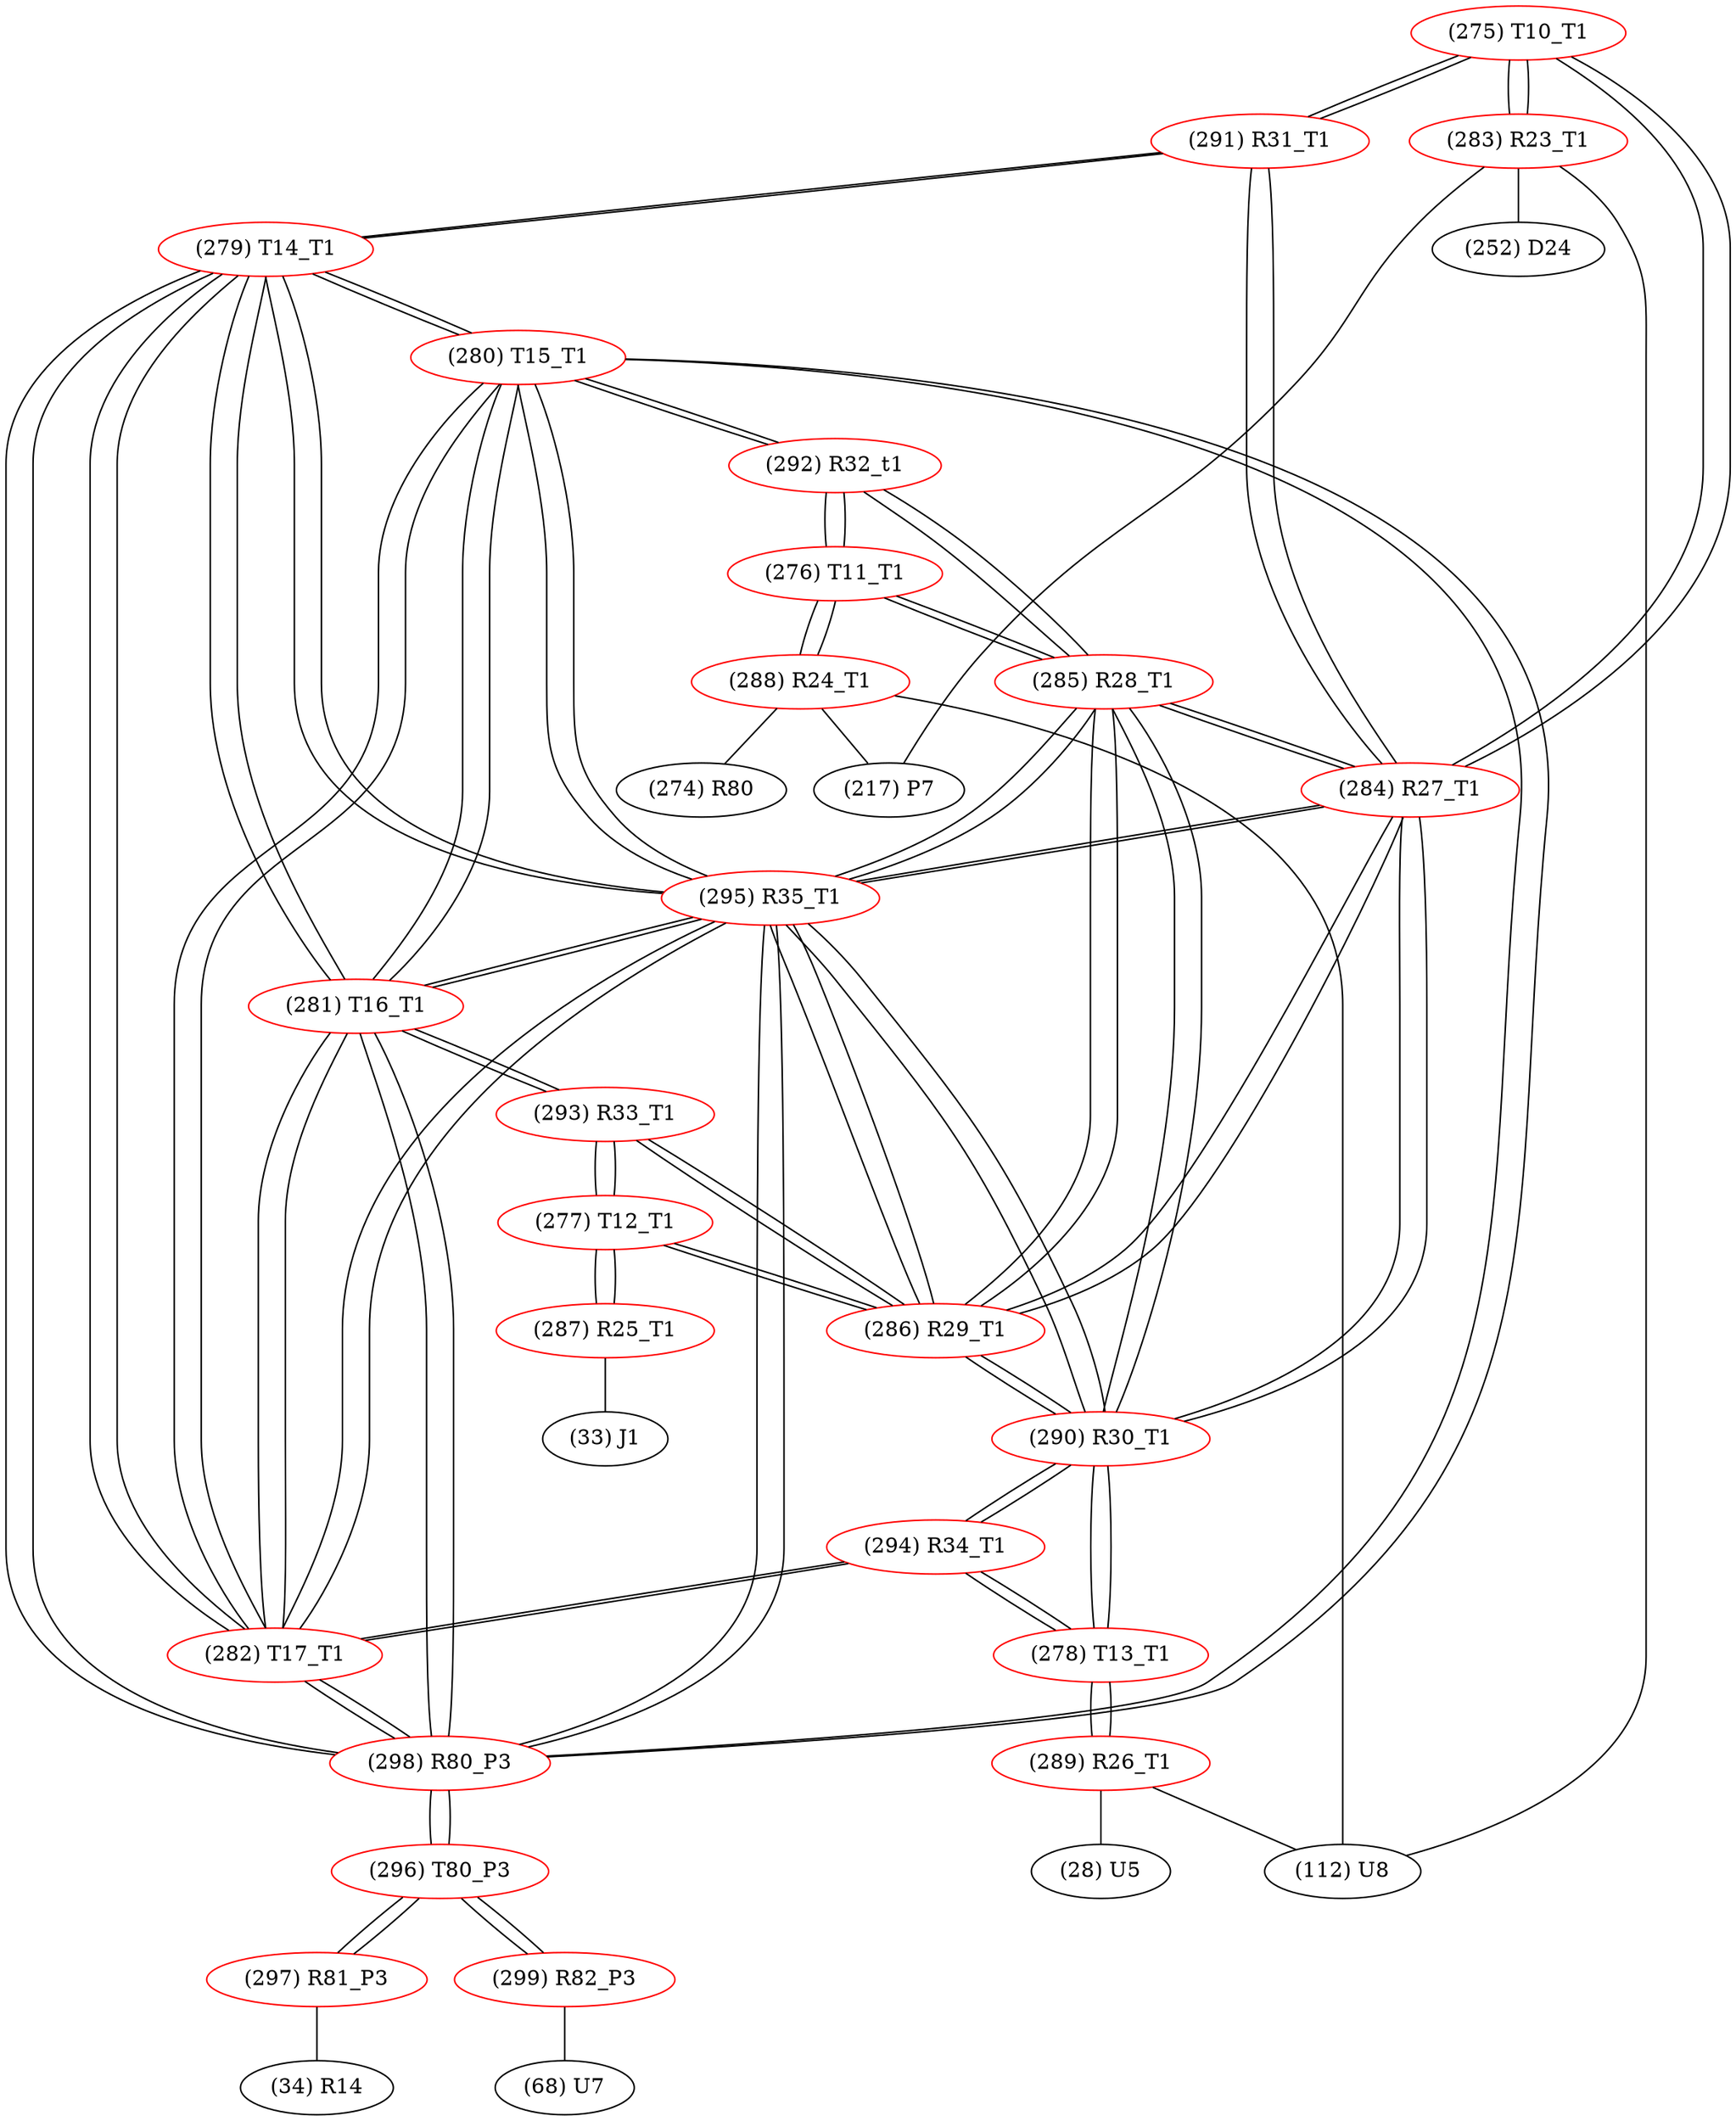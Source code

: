 graph {
	275 [label="(275) T10_T1" color=red]
	283 [label="(283) R23_T1"]
	291 [label="(291) R31_T1"]
	284 [label="(284) R27_T1"]
	276 [label="(276) T11_T1" color=red]
	288 [label="(288) R24_T1"]
	285 [label="(285) R28_T1"]
	292 [label="(292) R32_t1"]
	277 [label="(277) T12_T1" color=red]
	293 [label="(293) R33_T1"]
	286 [label="(286) R29_T1"]
	287 [label="(287) R25_T1"]
	278 [label="(278) T13_T1" color=red]
	290 [label="(290) R30_T1"]
	294 [label="(294) R34_T1"]
	289 [label="(289) R26_T1"]
	279 [label="(279) T14_T1" color=red]
	291 [label="(291) R31_T1"]
	298 [label="(298) R80_P3"]
	282 [label="(282) T17_T1"]
	295 [label="(295) R35_T1"]
	281 [label="(281) T16_T1"]
	280 [label="(280) T15_T1"]
	280 [label="(280) T15_T1" color=red]
	292 [label="(292) R32_t1"]
	298 [label="(298) R80_P3"]
	282 [label="(282) T17_T1"]
	295 [label="(295) R35_T1"]
	281 [label="(281) T16_T1"]
	279 [label="(279) T14_T1"]
	281 [label="(281) T16_T1" color=red]
	293 [label="(293) R33_T1"]
	298 [label="(298) R80_P3"]
	282 [label="(282) T17_T1"]
	295 [label="(295) R35_T1"]
	280 [label="(280) T15_T1"]
	279 [label="(279) T14_T1"]
	282 [label="(282) T17_T1" color=red]
	294 [label="(294) R34_T1"]
	298 [label="(298) R80_P3"]
	295 [label="(295) R35_T1"]
	281 [label="(281) T16_T1"]
	280 [label="(280) T15_T1"]
	279 [label="(279) T14_T1"]
	283 [label="(283) R23_T1" color=red]
	217 [label="(217) P7"]
	112 [label="(112) U8"]
	252 [label="(252) D24"]
	275 [label="(275) T10_T1"]
	284 [label="(284) R27_T1" color=red]
	290 [label="(290) R30_T1"]
	295 [label="(295) R35_T1"]
	286 [label="(286) R29_T1"]
	285 [label="(285) R28_T1"]
	275 [label="(275) T10_T1"]
	291 [label="(291) R31_T1"]
	285 [label="(285) R28_T1" color=red]
	290 [label="(290) R30_T1"]
	295 [label="(295) R35_T1"]
	286 [label="(286) R29_T1"]
	284 [label="(284) R27_T1"]
	276 [label="(276) T11_T1"]
	292 [label="(292) R32_t1"]
	286 [label="(286) R29_T1" color=red]
	290 [label="(290) R30_T1"]
	295 [label="(295) R35_T1"]
	285 [label="(285) R28_T1"]
	284 [label="(284) R27_T1"]
	293 [label="(293) R33_T1"]
	277 [label="(277) T12_T1"]
	287 [label="(287) R25_T1" color=red]
	33 [label="(33) J1"]
	277 [label="(277) T12_T1"]
	288 [label="(288) R24_T1" color=red]
	112 [label="(112) U8"]
	274 [label="(274) R80"]
	217 [label="(217) P7"]
	276 [label="(276) T11_T1"]
	289 [label="(289) R26_T1" color=red]
	28 [label="(28) U5"]
	112 [label="(112) U8"]
	278 [label="(278) T13_T1"]
	290 [label="(290) R30_T1" color=red]
	295 [label="(295) R35_T1"]
	286 [label="(286) R29_T1"]
	285 [label="(285) R28_T1"]
	284 [label="(284) R27_T1"]
	294 [label="(294) R34_T1"]
	278 [label="(278) T13_T1"]
	291 [label="(291) R31_T1" color=red]
	275 [label="(275) T10_T1"]
	284 [label="(284) R27_T1"]
	279 [label="(279) T14_T1"]
	292 [label="(292) R32_t1" color=red]
	280 [label="(280) T15_T1"]
	276 [label="(276) T11_T1"]
	285 [label="(285) R28_T1"]
	293 [label="(293) R33_T1" color=red]
	281 [label="(281) T16_T1"]
	286 [label="(286) R29_T1"]
	277 [label="(277) T12_T1"]
	294 [label="(294) R34_T1" color=red]
	282 [label="(282) T17_T1"]
	290 [label="(290) R30_T1"]
	278 [label="(278) T13_T1"]
	295 [label="(295) R35_T1" color=red]
	290 [label="(290) R30_T1"]
	286 [label="(286) R29_T1"]
	285 [label="(285) R28_T1"]
	284 [label="(284) R27_T1"]
	298 [label="(298) R80_P3"]
	282 [label="(282) T17_T1"]
	281 [label="(281) T16_T1"]
	280 [label="(280) T15_T1"]
	279 [label="(279) T14_T1"]
	296 [label="(296) T80_P3" color=red]
	297 [label="(297) R81_P3"]
	299 [label="(299) R82_P3"]
	298 [label="(298) R80_P3"]
	297 [label="(297) R81_P3" color=red]
	34 [label="(34) R14"]
	296 [label="(296) T80_P3"]
	298 [label="(298) R80_P3" color=red]
	282 [label="(282) T17_T1"]
	295 [label="(295) R35_T1"]
	281 [label="(281) T16_T1"]
	280 [label="(280) T15_T1"]
	279 [label="(279) T14_T1"]
	296 [label="(296) T80_P3"]
	299 [label="(299) R82_P3" color=red]
	68 [label="(68) U7"]
	296 [label="(296) T80_P3"]
	275 -- 283
	275 -- 291
	275 -- 284
	276 -- 288
	276 -- 285
	276 -- 292
	277 -- 293
	277 -- 286
	277 -- 287
	278 -- 290
	278 -- 294
	278 -- 289
	279 -- 291
	279 -- 298
	279 -- 282
	279 -- 295
	279 -- 281
	279 -- 280
	280 -- 292
	280 -- 298
	280 -- 282
	280 -- 295
	280 -- 281
	280 -- 279
	281 -- 293
	281 -- 298
	281 -- 282
	281 -- 295
	281 -- 280
	281 -- 279
	282 -- 294
	282 -- 298
	282 -- 295
	282 -- 281
	282 -- 280
	282 -- 279
	283 -- 217
	283 -- 112
	283 -- 252
	283 -- 275
	284 -- 290
	284 -- 295
	284 -- 286
	284 -- 285
	284 -- 275
	284 -- 291
	285 -- 290
	285 -- 295
	285 -- 286
	285 -- 284
	285 -- 276
	285 -- 292
	286 -- 290
	286 -- 295
	286 -- 285
	286 -- 284
	286 -- 293
	286 -- 277
	287 -- 33
	287 -- 277
	288 -- 112
	288 -- 274
	288 -- 217
	288 -- 276
	289 -- 28
	289 -- 112
	289 -- 278
	290 -- 295
	290 -- 286
	290 -- 285
	290 -- 284
	290 -- 294
	290 -- 278
	291 -- 275
	291 -- 284
	291 -- 279
	292 -- 280
	292 -- 276
	292 -- 285
	293 -- 281
	293 -- 286
	293 -- 277
	294 -- 282
	294 -- 290
	294 -- 278
	295 -- 290
	295 -- 286
	295 -- 285
	295 -- 284
	295 -- 298
	295 -- 282
	295 -- 281
	295 -- 280
	295 -- 279
	296 -- 297
	296 -- 299
	296 -- 298
	297 -- 34
	297 -- 296
	298 -- 282
	298 -- 295
	298 -- 281
	298 -- 280
	298 -- 279
	298 -- 296
	299 -- 68
	299 -- 296
}